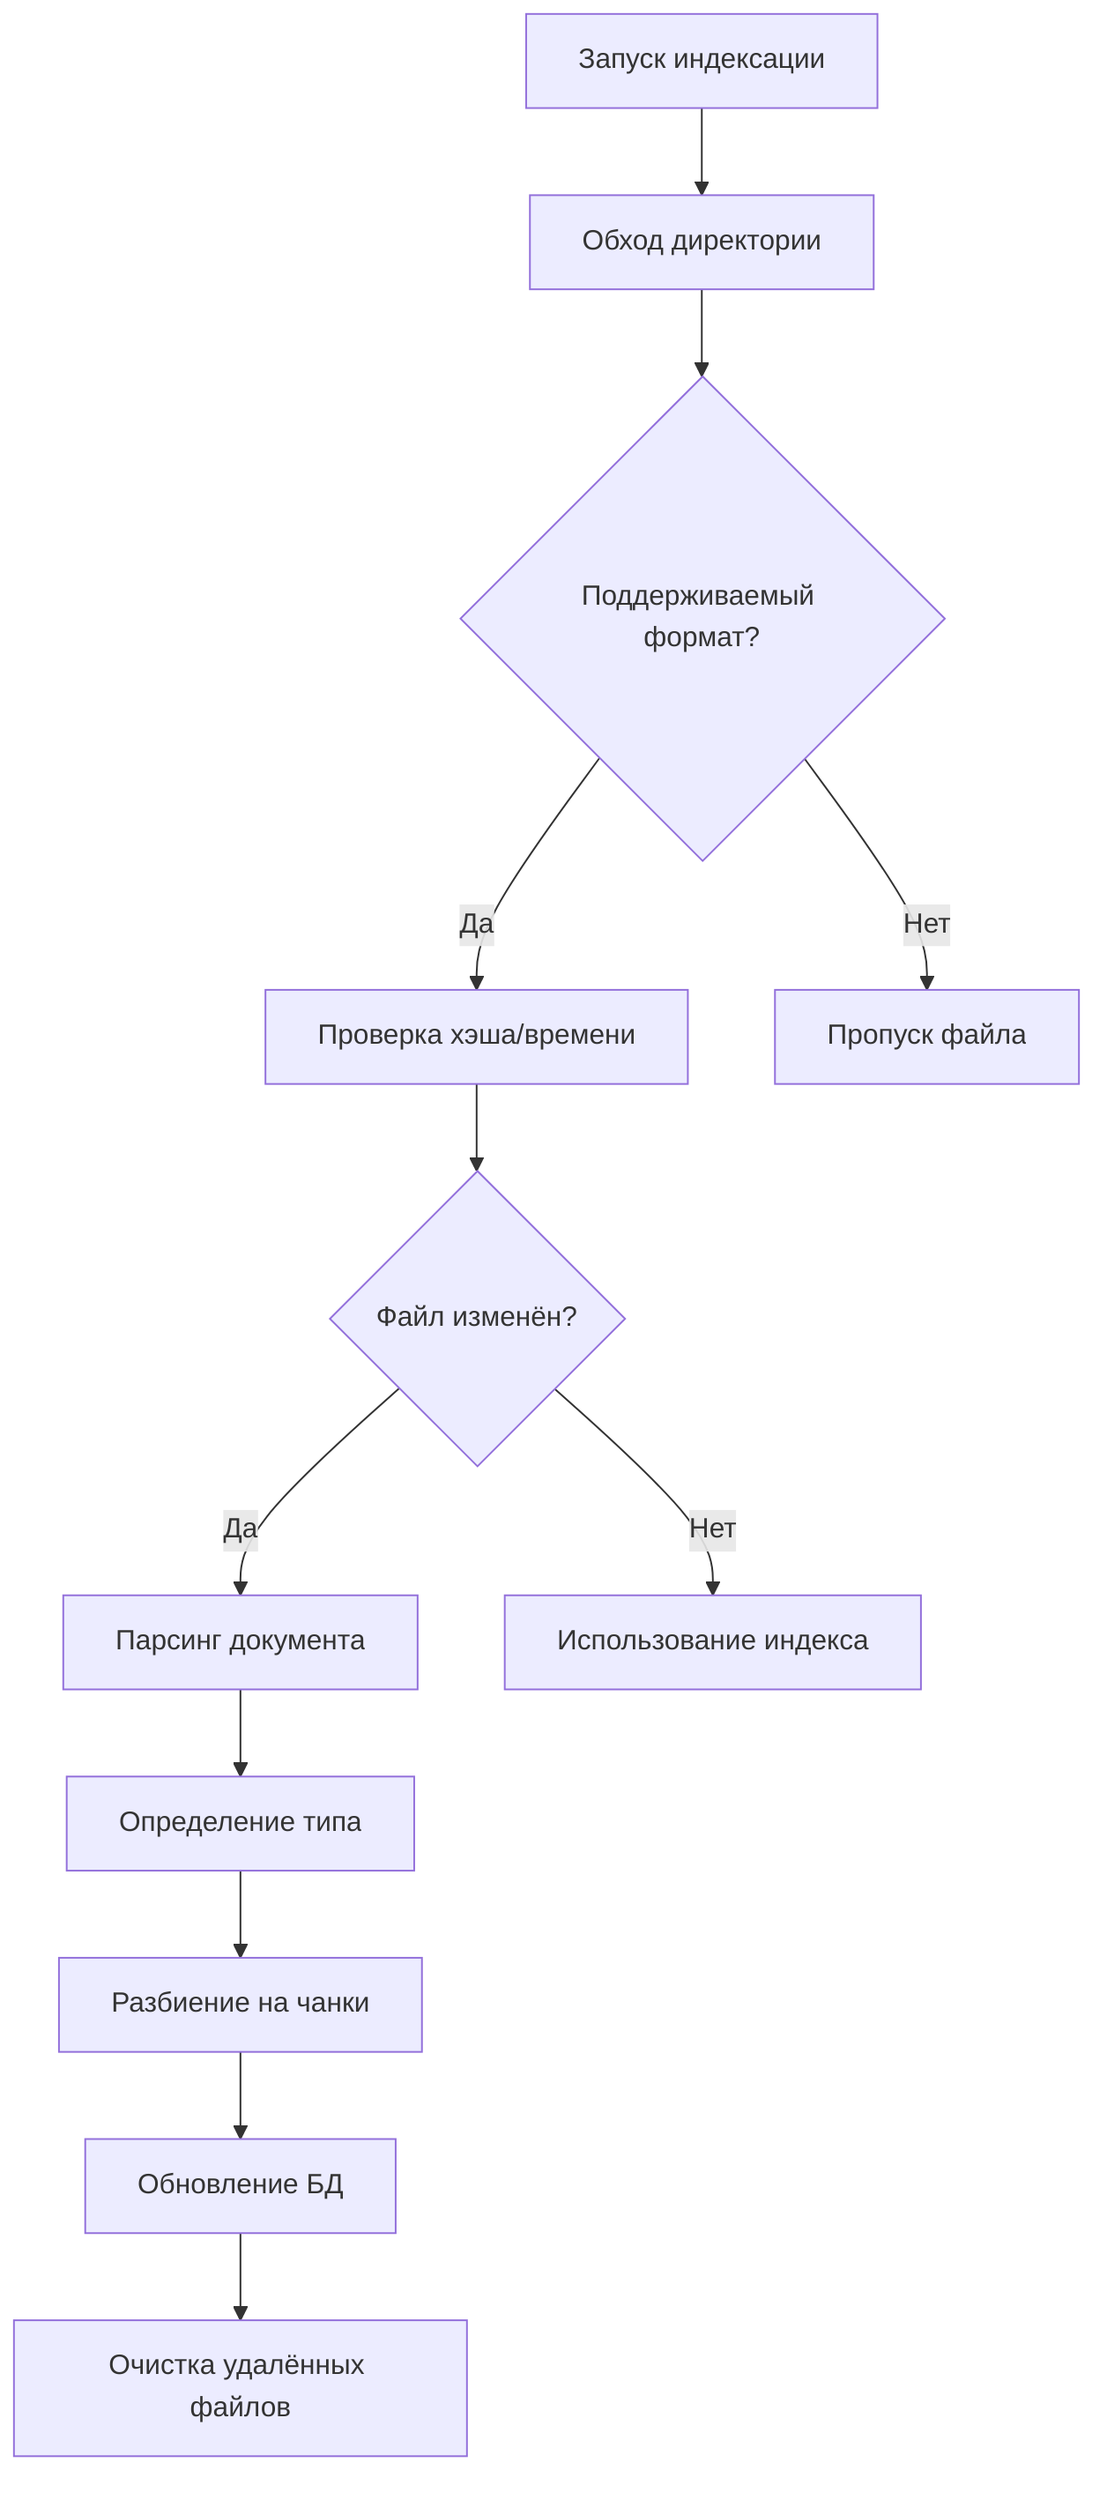 graph TD
    A[Запуск индексации] --> B[Обход директории]
    B --> C{Поддерживаемый формат?}
    C -->|Да| D[Проверка хэша/времени]
    C -->|Нет| E[Пропуск файла]
    D --> F{Файл изменён?}
    F -->|Да| G[Парсинг документа]
    F -->|Нет| H[Использование индекса]
    G --> I[Определение типа]
    I --> J[Разбиение на чанки]
    J --> K[Обновление БД]
    K --> L[Очистка удалённых файлов]